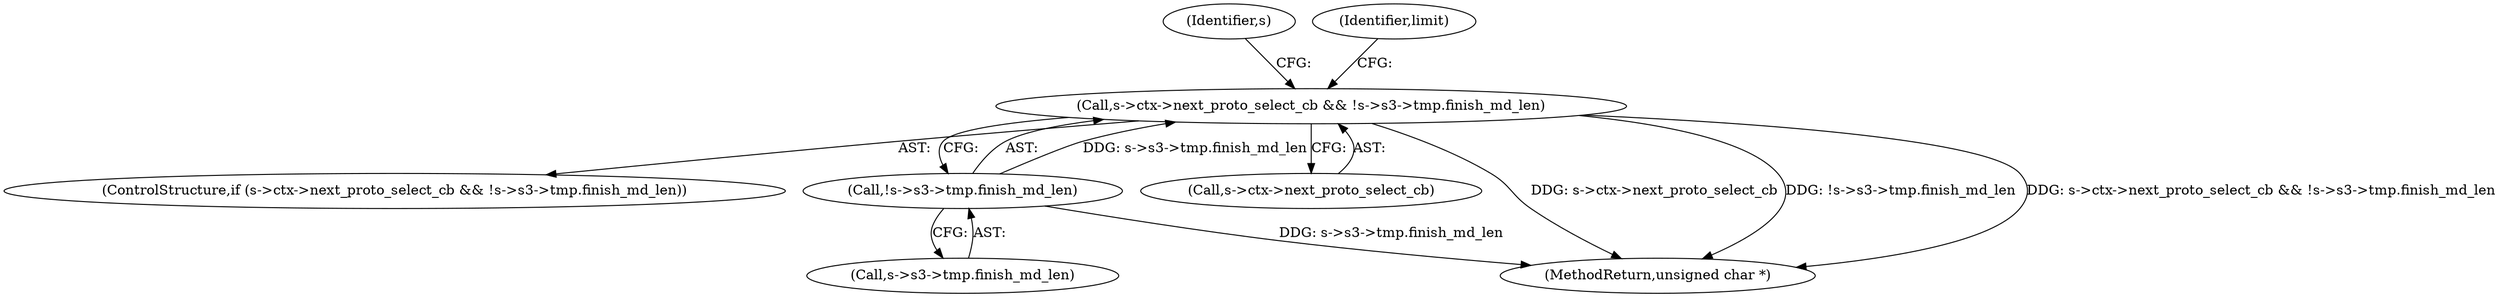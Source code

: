 digraph "0_openssl_2b0532f3984324ebe1236a63d15893792384328d@pointer" {
"1000956" [label="(Call,s->ctx->next_proto_select_cb && !s->s3->tmp.finish_md_len)"];
"1000962" [label="(Call,!s->s3->tmp.finish_md_len)"];
"1000989" [label="(Identifier,s)"];
"1000955" [label="(ControlStructure,if (s->ctx->next_proto_select_cb && !s->s3->tmp.finish_md_len))"];
"1000974" [label="(Identifier,limit)"];
"1000962" [label="(Call,!s->s3->tmp.finish_md_len)"];
"1000956" [label="(Call,s->ctx->next_proto_select_cb && !s->s3->tmp.finish_md_len)"];
"1000963" [label="(Call,s->s3->tmp.finish_md_len)"];
"1000957" [label="(Call,s->ctx->next_proto_select_cb)"];
"1001115" [label="(MethodReturn,unsigned char *)"];
"1000956" -> "1000955"  [label="AST: "];
"1000956" -> "1000957"  [label="CFG: "];
"1000956" -> "1000962"  [label="CFG: "];
"1000957" -> "1000956"  [label="AST: "];
"1000962" -> "1000956"  [label="AST: "];
"1000974" -> "1000956"  [label="CFG: "];
"1000989" -> "1000956"  [label="CFG: "];
"1000956" -> "1001115"  [label="DDG: s->ctx->next_proto_select_cb"];
"1000956" -> "1001115"  [label="DDG: !s->s3->tmp.finish_md_len"];
"1000956" -> "1001115"  [label="DDG: s->ctx->next_proto_select_cb && !s->s3->tmp.finish_md_len"];
"1000962" -> "1000956"  [label="DDG: s->s3->tmp.finish_md_len"];
"1000962" -> "1000963"  [label="CFG: "];
"1000963" -> "1000962"  [label="AST: "];
"1000962" -> "1001115"  [label="DDG: s->s3->tmp.finish_md_len"];
}
